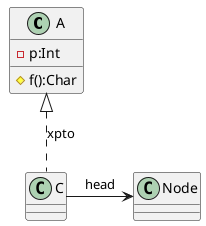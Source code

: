 @startuml
'https://plantuml.com/class-diagram

class A {
   -p:Int
   #f():Char
}
A <|.. C : xpto
C -> Node : head
@enduml